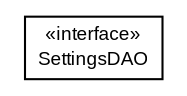 #!/usr/local/bin/dot
#
# Class diagram 
# Generated by UmlGraph version 4.6 (http://www.spinellis.gr/sw/umlgraph)
#

digraph G {
	edge [fontname="arial",fontsize=10,labelfontname="arial",labelfontsize=10];
	node [fontname="arial",fontsize=10,shape=plaintext];
	// org.settings4j.connector.db.dao.SettingsDAO
	c214 [label=<<table border="0" cellborder="1" cellspacing="0" cellpadding="2" port="p" href="./SettingsDAO.html">
		<tr><td><table border="0" cellspacing="0" cellpadding="1">
			<tr><td> &laquo;interface&raquo; </td></tr>
			<tr><td> SettingsDAO </td></tr>
		</table></td></tr>
		</table>>, fontname="arial", fontcolor="black", fontsize=9.0];
}

